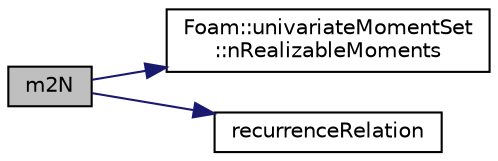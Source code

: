digraph "m2N"
{
  bgcolor="transparent";
  edge [fontname="Helvetica",fontsize="10",labelfontname="Helvetica",labelfontsize="10"];
  node [fontname="Helvetica",fontsize="10",shape=record];
  rankdir="LR";
  Node1 [label="m2N",height=0.2,width=0.4,color="black", fillcolor="grey75", style="filled", fontcolor="black"];
  Node1 -> Node2 [color="midnightblue",fontsize="10",style="solid",fontname="Helvetica"];
  Node2 [label="Foam::univariateMomentSet\l::nRealizableMoments",height=0.2,width=0.4,color="black",URL="$a00170.html#a2256488242f928209215b0a3221f6bb8",tooltip="Return the number of realizable moments. "];
  Node1 -> Node3 [color="midnightblue",fontsize="10",style="solid",fontname="Helvetica"];
  Node3 [label="recurrenceRelation",height=0.2,width=0.4,color="black",URL="$a00083.html#a5831aae7a1d440271b5184f59f912503",tooltip="Recurrence relation for polynomials orthogonal to kernel function. "];
}
